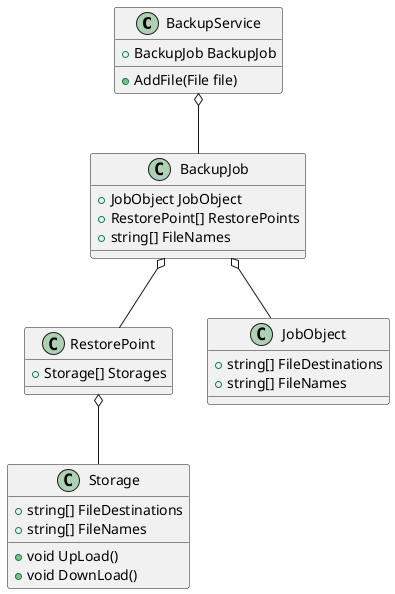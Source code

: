﻿@startuml

class BackupService {
    + BackupJob BackupJob
    
    + AddFile(File file)
}

class BackupJob {
    + JobObject JobObject
    + RestorePoint[] RestorePoints
    + string[] FileNames
}

class RestorePoint {
    + Storage[] Storages
}

class JobObject {
    + string[] FileDestinations
    + string[] FileNames
}

class Storage {
    + string[] FileDestinations
    + string[] FileNames
    
    + void UpLoad()
    + void DownLoad()
}

BackupService o-- BackupJob
BackupJob o-- RestorePoint
BackupJob o-- JobObject
RestorePoint o-- Storage

@enduml